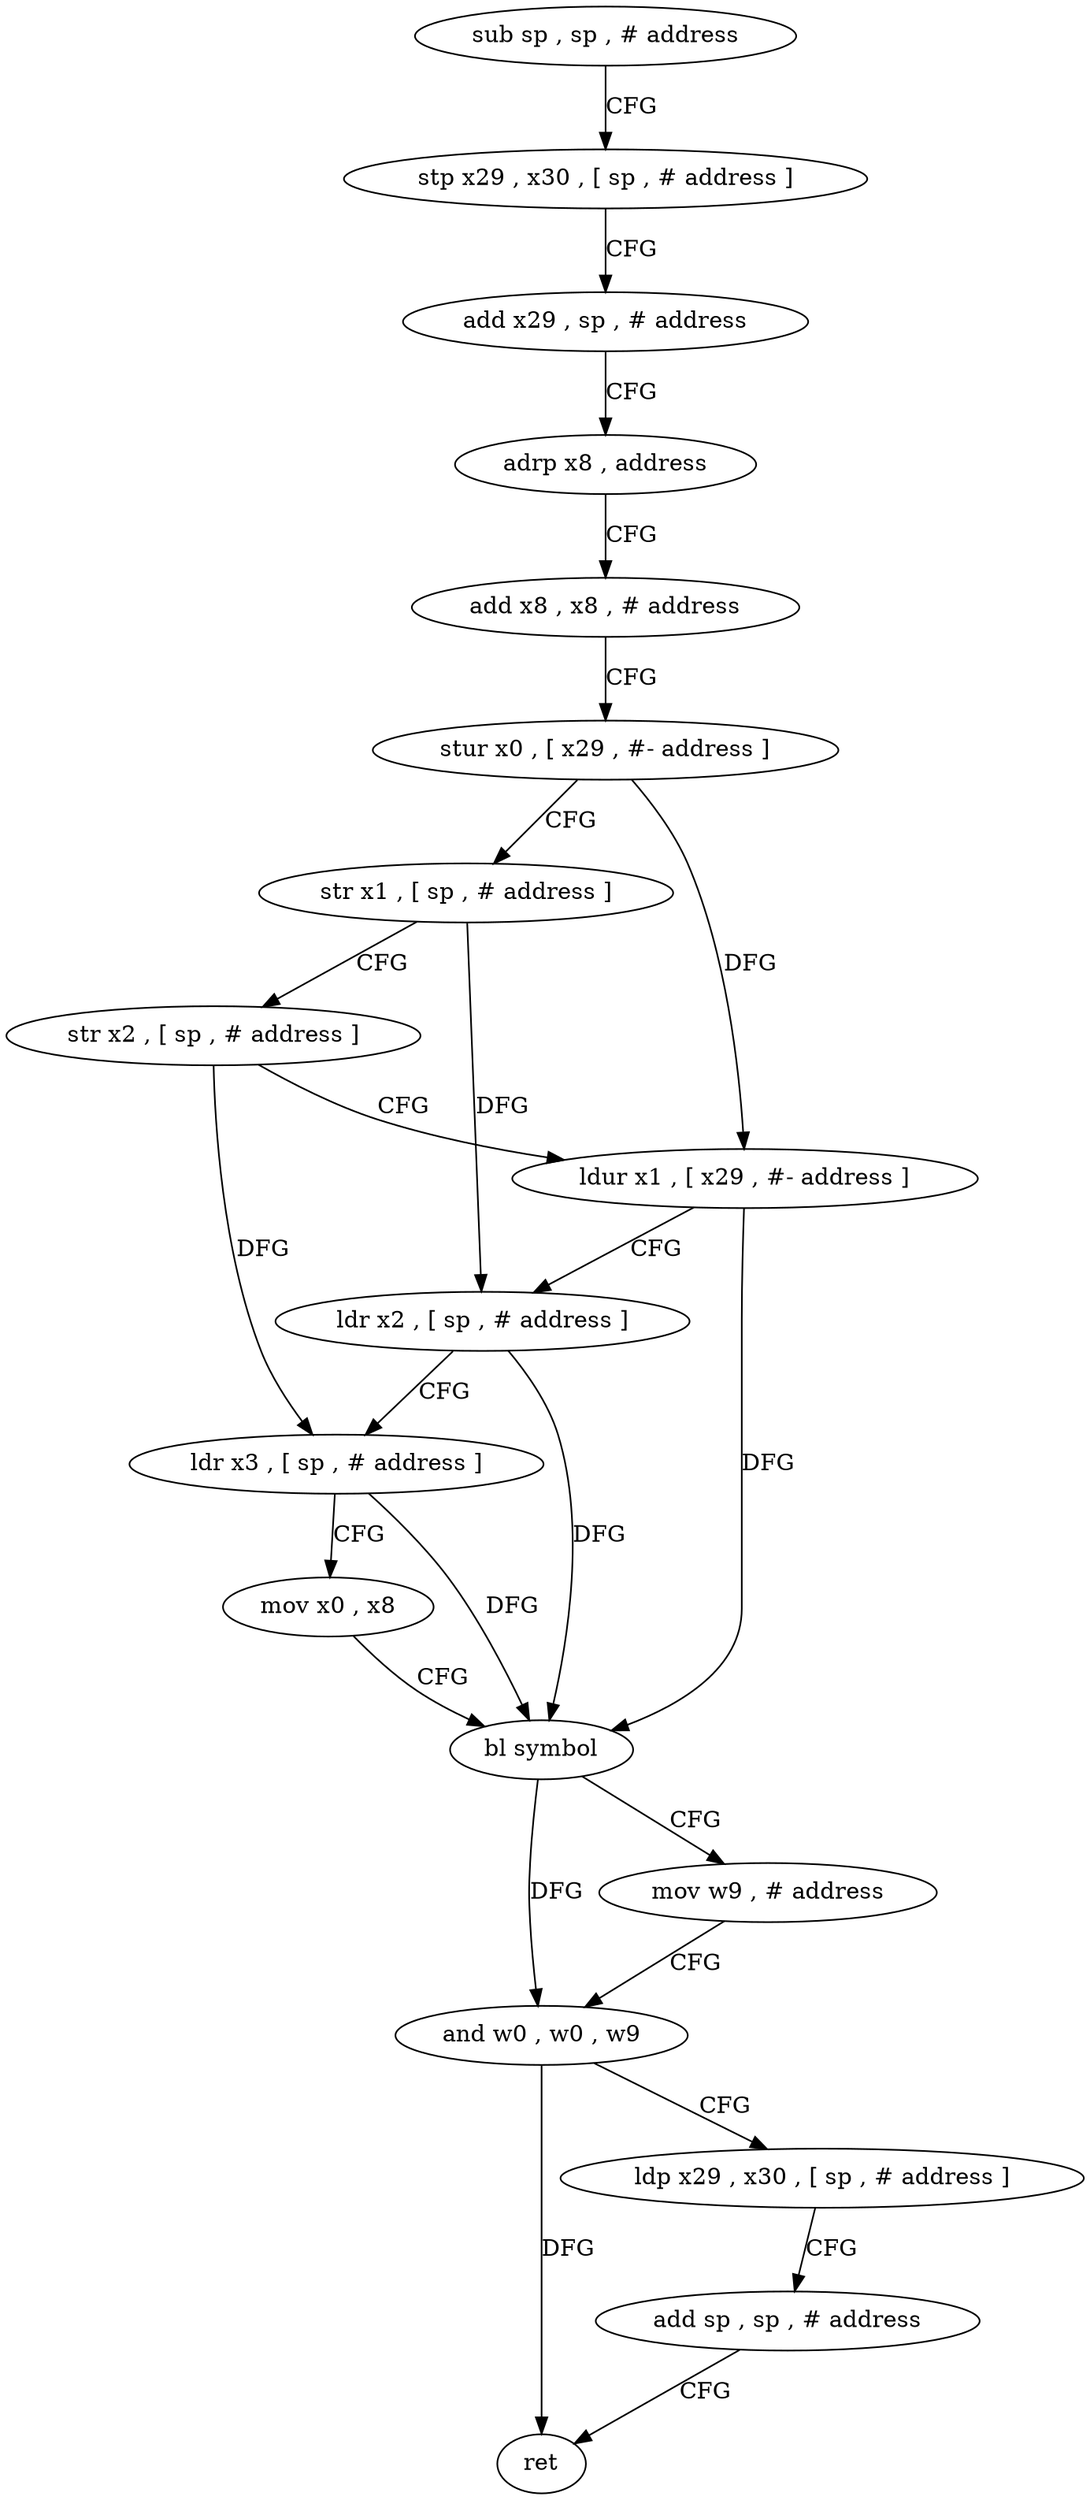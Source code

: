 digraph "func" {
"4273456" [label = "sub sp , sp , # address" ]
"4273460" [label = "stp x29 , x30 , [ sp , # address ]" ]
"4273464" [label = "add x29 , sp , # address" ]
"4273468" [label = "adrp x8 , address" ]
"4273472" [label = "add x8 , x8 , # address" ]
"4273476" [label = "stur x0 , [ x29 , #- address ]" ]
"4273480" [label = "str x1 , [ sp , # address ]" ]
"4273484" [label = "str x2 , [ sp , # address ]" ]
"4273488" [label = "ldur x1 , [ x29 , #- address ]" ]
"4273492" [label = "ldr x2 , [ sp , # address ]" ]
"4273496" [label = "ldr x3 , [ sp , # address ]" ]
"4273500" [label = "mov x0 , x8" ]
"4273504" [label = "bl symbol" ]
"4273508" [label = "mov w9 , # address" ]
"4273512" [label = "and w0 , w0 , w9" ]
"4273516" [label = "ldp x29 , x30 , [ sp , # address ]" ]
"4273520" [label = "add sp , sp , # address" ]
"4273524" [label = "ret" ]
"4273456" -> "4273460" [ label = "CFG" ]
"4273460" -> "4273464" [ label = "CFG" ]
"4273464" -> "4273468" [ label = "CFG" ]
"4273468" -> "4273472" [ label = "CFG" ]
"4273472" -> "4273476" [ label = "CFG" ]
"4273476" -> "4273480" [ label = "CFG" ]
"4273476" -> "4273488" [ label = "DFG" ]
"4273480" -> "4273484" [ label = "CFG" ]
"4273480" -> "4273492" [ label = "DFG" ]
"4273484" -> "4273488" [ label = "CFG" ]
"4273484" -> "4273496" [ label = "DFG" ]
"4273488" -> "4273492" [ label = "CFG" ]
"4273488" -> "4273504" [ label = "DFG" ]
"4273492" -> "4273496" [ label = "CFG" ]
"4273492" -> "4273504" [ label = "DFG" ]
"4273496" -> "4273500" [ label = "CFG" ]
"4273496" -> "4273504" [ label = "DFG" ]
"4273500" -> "4273504" [ label = "CFG" ]
"4273504" -> "4273508" [ label = "CFG" ]
"4273504" -> "4273512" [ label = "DFG" ]
"4273508" -> "4273512" [ label = "CFG" ]
"4273512" -> "4273516" [ label = "CFG" ]
"4273512" -> "4273524" [ label = "DFG" ]
"4273516" -> "4273520" [ label = "CFG" ]
"4273520" -> "4273524" [ label = "CFG" ]
}
